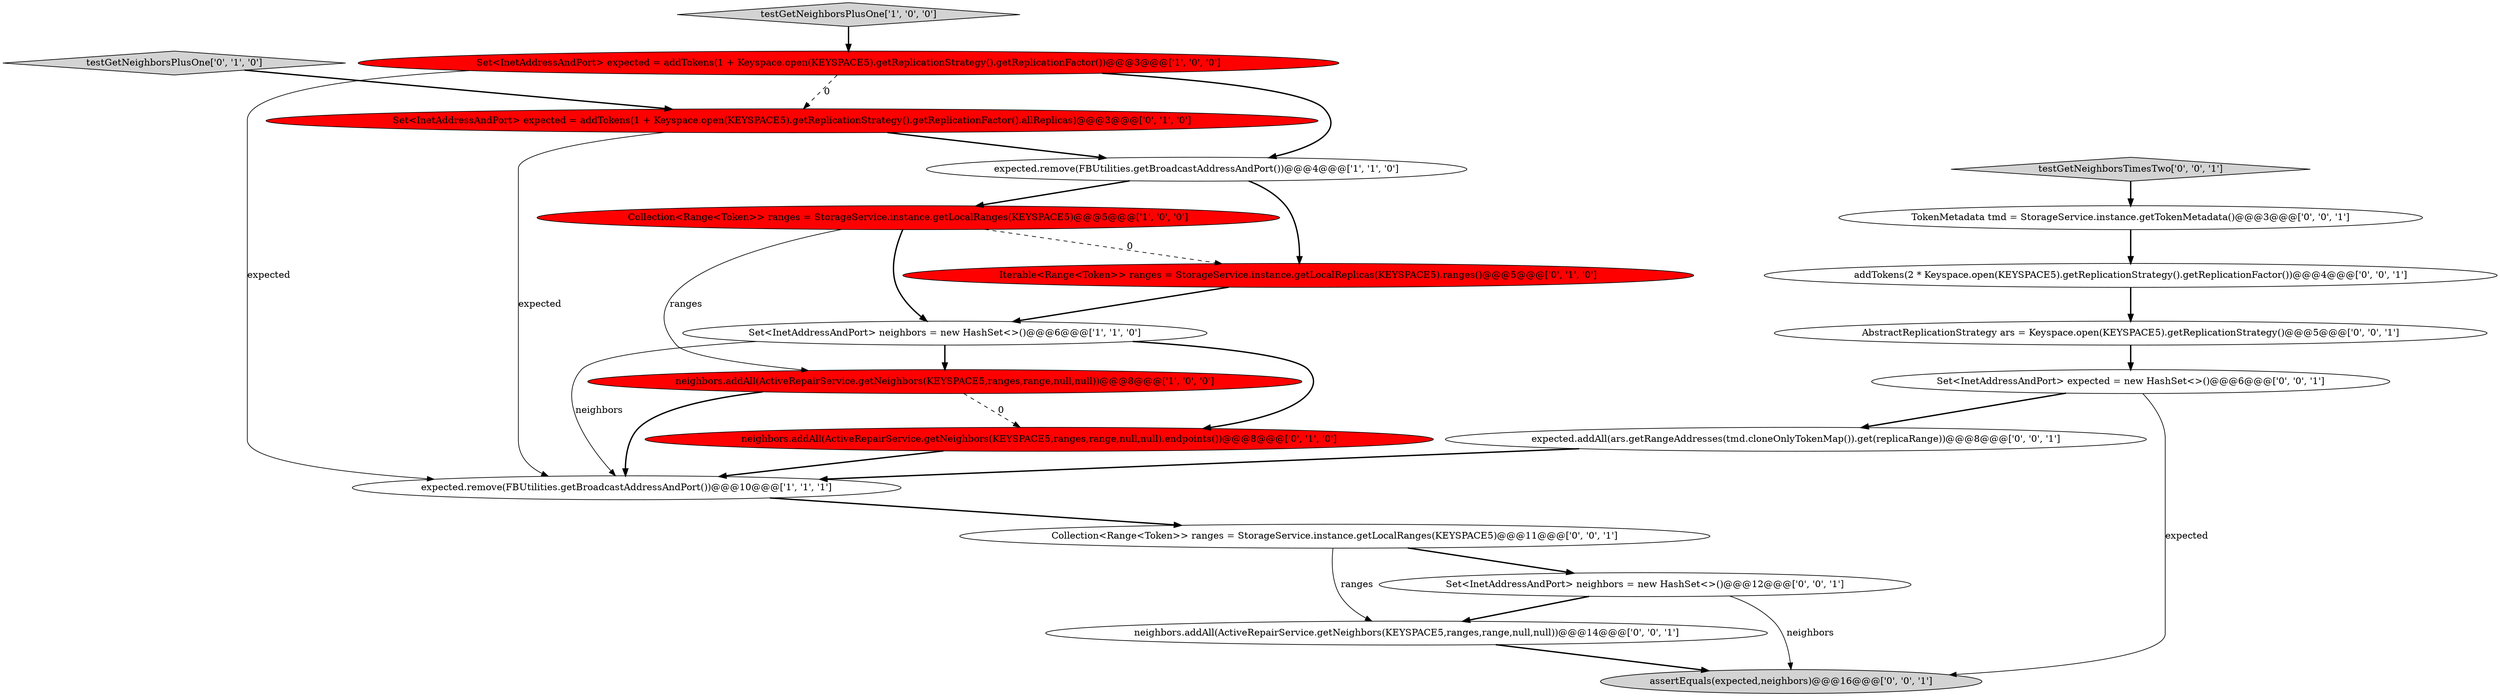 digraph {
16 [style = filled, label = "neighbors.addAll(ActiveRepairService.getNeighbors(KEYSPACE5,ranges,range,null,null))@@@14@@@['0', '0', '1']", fillcolor = white, shape = ellipse image = "AAA0AAABBB3BBB"];
1 [style = filled, label = "neighbors.addAll(ActiveRepairService.getNeighbors(KEYSPACE5,ranges,range,null,null))@@@8@@@['1', '0', '0']", fillcolor = red, shape = ellipse image = "AAA1AAABBB1BBB"];
17 [style = filled, label = "testGetNeighborsTimesTwo['0', '0', '1']", fillcolor = lightgray, shape = diamond image = "AAA0AAABBB3BBB"];
4 [style = filled, label = "Collection<Range<Token>> ranges = StorageService.instance.getLocalRanges(KEYSPACE5)@@@5@@@['1', '0', '0']", fillcolor = red, shape = ellipse image = "AAA1AAABBB1BBB"];
6 [style = filled, label = "Set<InetAddressAndPort> neighbors = new HashSet<>()@@@6@@@['1', '1', '0']", fillcolor = white, shape = ellipse image = "AAA0AAABBB1BBB"];
10 [style = filled, label = "testGetNeighborsPlusOne['0', '1', '0']", fillcolor = lightgray, shape = diamond image = "AAA0AAABBB2BBB"];
5 [style = filled, label = "expected.remove(FBUtilities.getBroadcastAddressAndPort())@@@4@@@['1', '1', '0']", fillcolor = white, shape = ellipse image = "AAA0AAABBB1BBB"];
3 [style = filled, label = "Set<InetAddressAndPort> expected = addTokens(1 + Keyspace.open(KEYSPACE5).getReplicationStrategy().getReplicationFactor())@@@3@@@['1', '0', '0']", fillcolor = red, shape = ellipse image = "AAA1AAABBB1BBB"];
9 [style = filled, label = "neighbors.addAll(ActiveRepairService.getNeighbors(KEYSPACE5,ranges,range,null,null).endpoints())@@@8@@@['0', '1', '0']", fillcolor = red, shape = ellipse image = "AAA1AAABBB2BBB"];
0 [style = filled, label = "expected.remove(FBUtilities.getBroadcastAddressAndPort())@@@10@@@['1', '1', '1']", fillcolor = white, shape = ellipse image = "AAA0AAABBB1BBB"];
15 [style = filled, label = "expected.addAll(ars.getRangeAddresses(tmd.cloneOnlyTokenMap()).get(replicaRange))@@@8@@@['0', '0', '1']", fillcolor = white, shape = ellipse image = "AAA0AAABBB3BBB"];
14 [style = filled, label = "assertEquals(expected,neighbors)@@@16@@@['0', '0', '1']", fillcolor = lightgray, shape = ellipse image = "AAA0AAABBB3BBB"];
11 [style = filled, label = "Set<InetAddressAndPort> expected = new HashSet<>()@@@6@@@['0', '0', '1']", fillcolor = white, shape = ellipse image = "AAA0AAABBB3BBB"];
13 [style = filled, label = "Set<InetAddressAndPort> neighbors = new HashSet<>()@@@12@@@['0', '0', '1']", fillcolor = white, shape = ellipse image = "AAA0AAABBB3BBB"];
20 [style = filled, label = "AbstractReplicationStrategy ars = Keyspace.open(KEYSPACE5).getReplicationStrategy()@@@5@@@['0', '0', '1']", fillcolor = white, shape = ellipse image = "AAA0AAABBB3BBB"];
18 [style = filled, label = "addTokens(2 * Keyspace.open(KEYSPACE5).getReplicationStrategy().getReplicationFactor())@@@4@@@['0', '0', '1']", fillcolor = white, shape = ellipse image = "AAA0AAABBB3BBB"];
19 [style = filled, label = "TokenMetadata tmd = StorageService.instance.getTokenMetadata()@@@3@@@['0', '0', '1']", fillcolor = white, shape = ellipse image = "AAA0AAABBB3BBB"];
8 [style = filled, label = "Iterable<Range<Token>> ranges = StorageService.instance.getLocalReplicas(KEYSPACE5).ranges()@@@5@@@['0', '1', '0']", fillcolor = red, shape = ellipse image = "AAA1AAABBB2BBB"];
2 [style = filled, label = "testGetNeighborsPlusOne['1', '0', '0']", fillcolor = lightgray, shape = diamond image = "AAA0AAABBB1BBB"];
7 [style = filled, label = "Set<InetAddressAndPort> expected = addTokens(1 + Keyspace.open(KEYSPACE5).getReplicationStrategy().getReplicationFactor().allReplicas)@@@3@@@['0', '1', '0']", fillcolor = red, shape = ellipse image = "AAA1AAABBB2BBB"];
12 [style = filled, label = "Collection<Range<Token>> ranges = StorageService.instance.getLocalRanges(KEYSPACE5)@@@11@@@['0', '0', '1']", fillcolor = white, shape = ellipse image = "AAA0AAABBB3BBB"];
5->8 [style = bold, label=""];
19->18 [style = bold, label=""];
9->0 [style = bold, label=""];
4->6 [style = bold, label=""];
13->14 [style = solid, label="neighbors"];
12->16 [style = solid, label="ranges"];
3->7 [style = dashed, label="0"];
0->12 [style = bold, label=""];
2->3 [style = bold, label=""];
1->9 [style = dashed, label="0"];
8->6 [style = bold, label=""];
1->0 [style = bold, label=""];
10->7 [style = bold, label=""];
13->16 [style = bold, label=""];
17->19 [style = bold, label=""];
11->15 [style = bold, label=""];
7->0 [style = solid, label="expected"];
3->0 [style = solid, label="expected"];
6->1 [style = bold, label=""];
12->13 [style = bold, label=""];
18->20 [style = bold, label=""];
11->14 [style = solid, label="expected"];
3->5 [style = bold, label=""];
7->5 [style = bold, label=""];
6->0 [style = solid, label="neighbors"];
15->0 [style = bold, label=""];
5->4 [style = bold, label=""];
4->8 [style = dashed, label="0"];
4->1 [style = solid, label="ranges"];
16->14 [style = bold, label=""];
6->9 [style = bold, label=""];
20->11 [style = bold, label=""];
}
